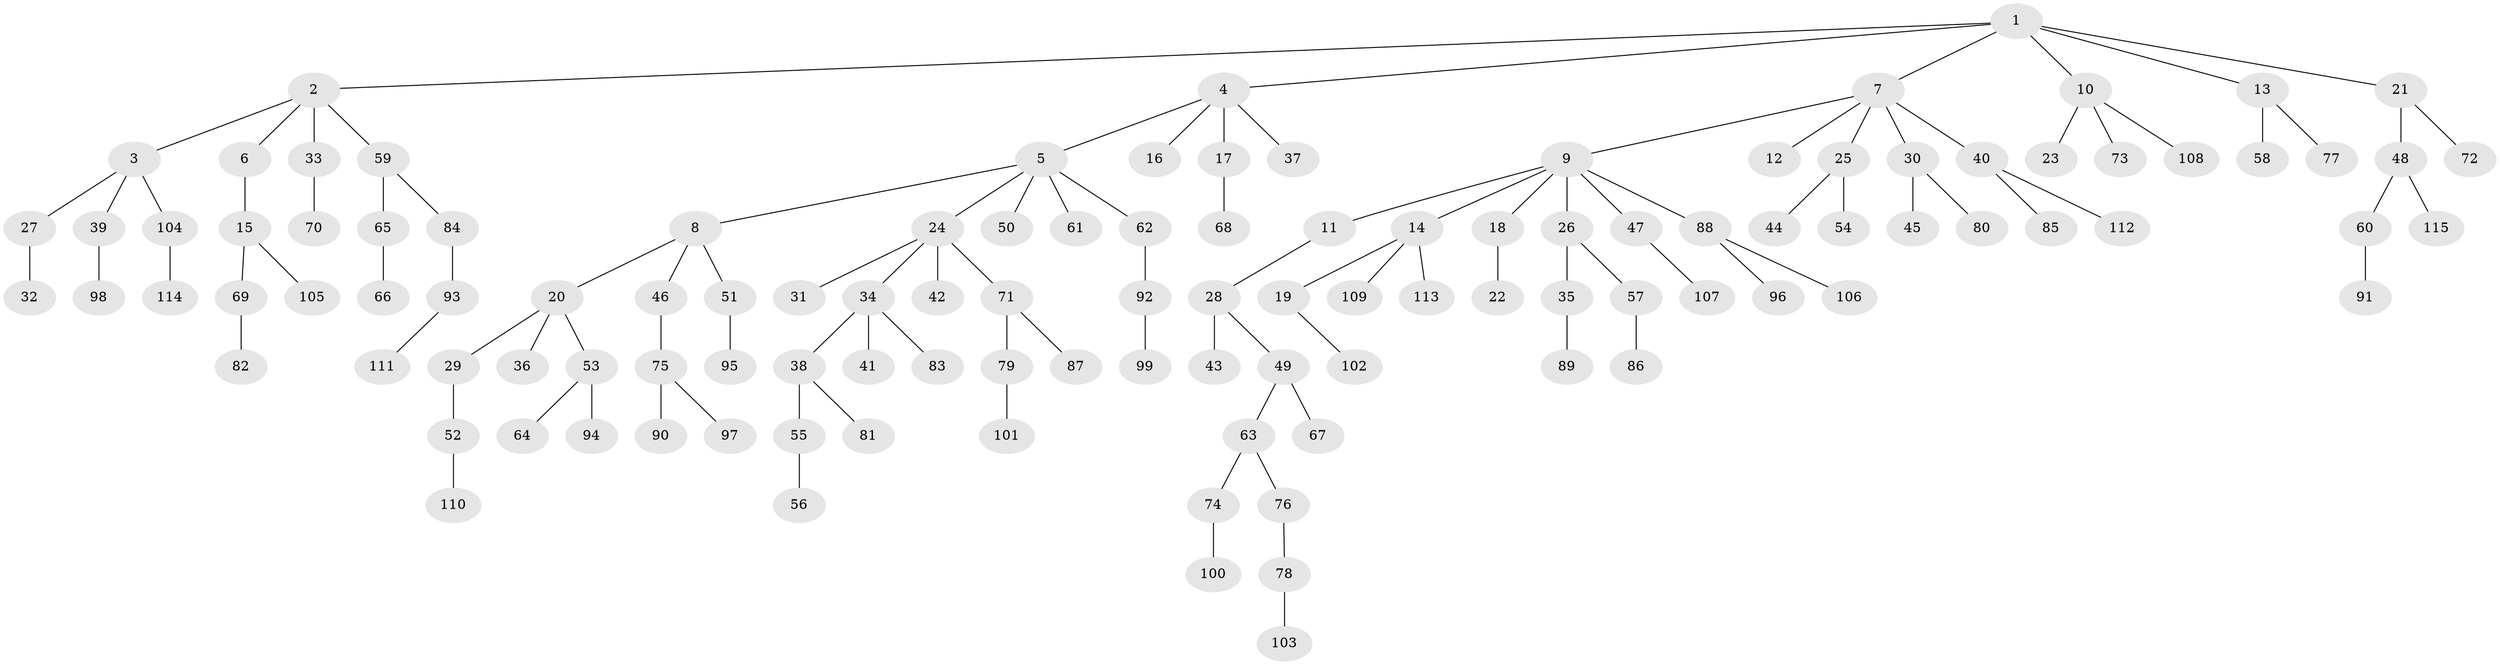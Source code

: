 // Generated by graph-tools (version 1.1) at 2025/15/03/09/25 04:15:34]
// undirected, 115 vertices, 114 edges
graph export_dot {
graph [start="1"]
  node [color=gray90,style=filled];
  1;
  2;
  3;
  4;
  5;
  6;
  7;
  8;
  9;
  10;
  11;
  12;
  13;
  14;
  15;
  16;
  17;
  18;
  19;
  20;
  21;
  22;
  23;
  24;
  25;
  26;
  27;
  28;
  29;
  30;
  31;
  32;
  33;
  34;
  35;
  36;
  37;
  38;
  39;
  40;
  41;
  42;
  43;
  44;
  45;
  46;
  47;
  48;
  49;
  50;
  51;
  52;
  53;
  54;
  55;
  56;
  57;
  58;
  59;
  60;
  61;
  62;
  63;
  64;
  65;
  66;
  67;
  68;
  69;
  70;
  71;
  72;
  73;
  74;
  75;
  76;
  77;
  78;
  79;
  80;
  81;
  82;
  83;
  84;
  85;
  86;
  87;
  88;
  89;
  90;
  91;
  92;
  93;
  94;
  95;
  96;
  97;
  98;
  99;
  100;
  101;
  102;
  103;
  104;
  105;
  106;
  107;
  108;
  109;
  110;
  111;
  112;
  113;
  114;
  115;
  1 -- 2;
  1 -- 4;
  1 -- 7;
  1 -- 10;
  1 -- 13;
  1 -- 21;
  2 -- 3;
  2 -- 6;
  2 -- 33;
  2 -- 59;
  3 -- 27;
  3 -- 39;
  3 -- 104;
  4 -- 5;
  4 -- 16;
  4 -- 17;
  4 -- 37;
  5 -- 8;
  5 -- 24;
  5 -- 50;
  5 -- 61;
  5 -- 62;
  6 -- 15;
  7 -- 9;
  7 -- 12;
  7 -- 25;
  7 -- 30;
  7 -- 40;
  8 -- 20;
  8 -- 46;
  8 -- 51;
  9 -- 11;
  9 -- 14;
  9 -- 18;
  9 -- 26;
  9 -- 47;
  9 -- 88;
  10 -- 23;
  10 -- 73;
  10 -- 108;
  11 -- 28;
  13 -- 58;
  13 -- 77;
  14 -- 19;
  14 -- 109;
  14 -- 113;
  15 -- 69;
  15 -- 105;
  17 -- 68;
  18 -- 22;
  19 -- 102;
  20 -- 29;
  20 -- 36;
  20 -- 53;
  21 -- 48;
  21 -- 72;
  24 -- 31;
  24 -- 34;
  24 -- 42;
  24 -- 71;
  25 -- 44;
  25 -- 54;
  26 -- 35;
  26 -- 57;
  27 -- 32;
  28 -- 43;
  28 -- 49;
  29 -- 52;
  30 -- 45;
  30 -- 80;
  33 -- 70;
  34 -- 38;
  34 -- 41;
  34 -- 83;
  35 -- 89;
  38 -- 55;
  38 -- 81;
  39 -- 98;
  40 -- 85;
  40 -- 112;
  46 -- 75;
  47 -- 107;
  48 -- 60;
  48 -- 115;
  49 -- 63;
  49 -- 67;
  51 -- 95;
  52 -- 110;
  53 -- 64;
  53 -- 94;
  55 -- 56;
  57 -- 86;
  59 -- 65;
  59 -- 84;
  60 -- 91;
  62 -- 92;
  63 -- 74;
  63 -- 76;
  65 -- 66;
  69 -- 82;
  71 -- 79;
  71 -- 87;
  74 -- 100;
  75 -- 90;
  75 -- 97;
  76 -- 78;
  78 -- 103;
  79 -- 101;
  84 -- 93;
  88 -- 96;
  88 -- 106;
  92 -- 99;
  93 -- 111;
  104 -- 114;
}
